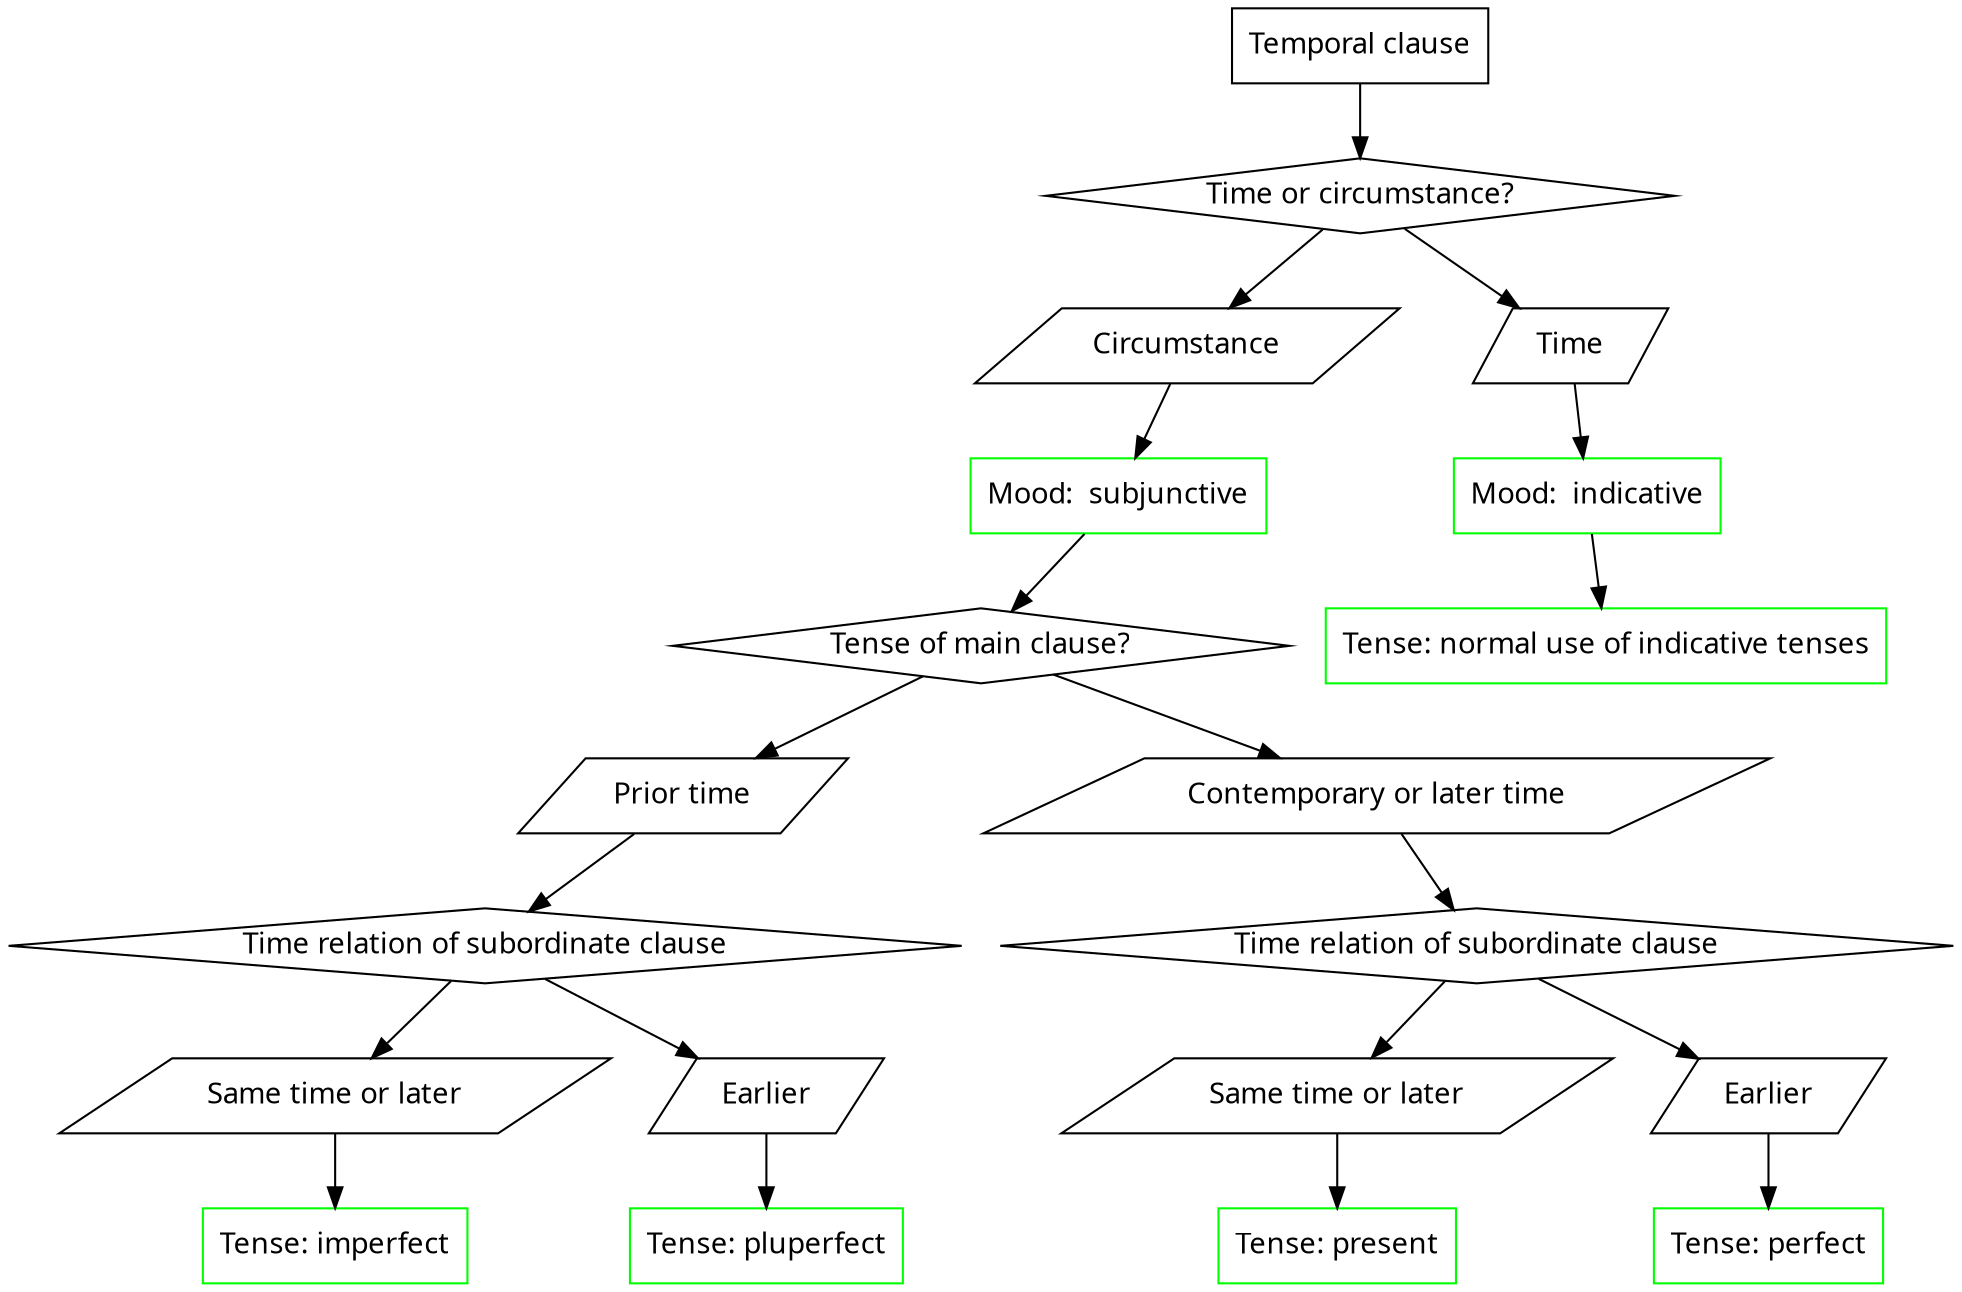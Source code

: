 digraph sot {
    node [fontname = "Handlee"];
    edge [fontname = "Handlee"];

	Clause -> Time_or_circumstance;
    Time_or_circumstance -> Circumstance;
    Time_or_circumstance -> Time;

    
    
    Circumstance -> Subjunctive;
    Indicative -> Normal_use_of_indicative_tense;
    Subjunctive ->  Tense_of_main_clause;
    Tense_of_main_clause -> Past;
    Tense_of_main_clause -> Present_or_future;
    Present_or_future -> primary_time;

    primary_time -> Primary_contemporary;
    primary_time -> Primary_earlier;

    Past -> secondary_time;
    secondary_time -> Secondary_contemporary;
    secondary_time -> Secondary_earlier;
    

    Primary_contemporary -> Present;
    Primary_earlier -> Perfect;
    Secondary_contemporary -> Imperfect;
    Secondary_earlier -> Pluperfect;

    Time -> Indicative;

	Clause [shape=box];
    
    Time [shape=parallelogram];
    Circumstance [shape=parallelogram];
    Subjunctive [shape=box, color=green];

    Indicative [shape=box, color=green];
	Normal_use_of_indicative_tense [shape=box];
    Normal_use_of_indicative_tense [label="Tense: normal use of indicative tenses"]
    Normal_use_of_indicative_tense[color=green];


    Time_or_circumstance [ label = "Time or circumstance?"]
    Time_or_circumstance [shape=diamond];

    Tense_of_main_clause [ label = "Tense of main clause?"]
    Tense_of_main_clause [shape = diamond];

    Past [shape = parallelogram];
    Past [label = "Prior time"];
    Present_or_future [shape = parallelogram];
    Present_or_future [label = "Contemporary or later time"];

    secondary_time [label= "Time relation of subordinate clause"]
    secondary_time [shape=diamond];

    Secondary_contemporary[shape = parallelogram];
    Secondary_contemporary[label = "Same time or later"];
    Secondary_earlier[shape=parallelogram];
    Secondary_earlier[label="Earlier"];

    primary_time [label= "Time relation of subordinate clause"]
    primary_time [shape=diamond];

    Primary_contemporary[shape = parallelogram];
    Primary_contemporary[label = "Same time or later"];
    Primary_earlier[shape=parallelogram];
    Primary_earlier[label="Earlier"];


    Present_or_future[shape=parallelogram];
    Present_or_future[label="Contemporary or later time"];


    

    Present[shape=box, color=green];
    Present[label="Tense: present"];
    Imperfect[shape=box, color=green];
    Imperfect[label="Tense: imperfect"];
    Perfect[shape=box, color=green];
    Perfect[label="Tense: perfect"];
    Pluperfect[shape=box, color=green];
    Pluperfect[label="Tense: pluperfect"];

    Subjunctive[label = "Mood:  subjunctive"]
    Indicative[label = "Mood:  indicative"]

    Clause[label = "Temporal clause"]
}
